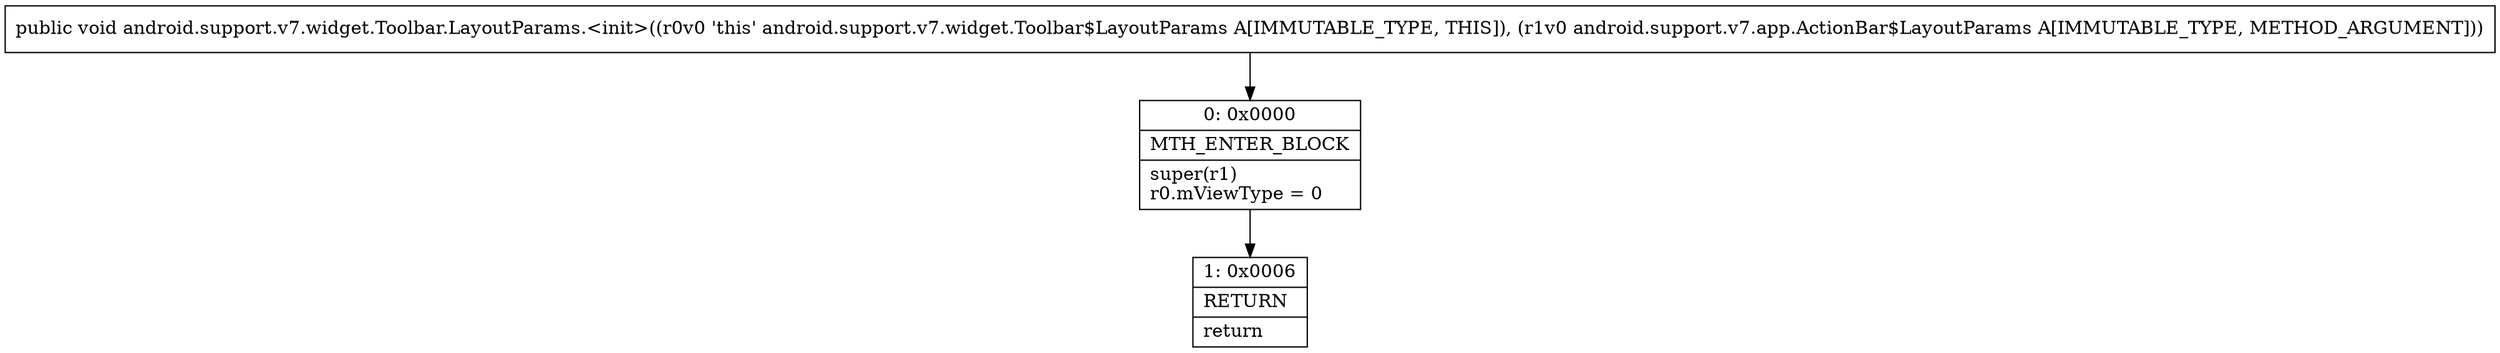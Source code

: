 digraph "CFG forandroid.support.v7.widget.Toolbar.LayoutParams.\<init\>(Landroid\/support\/v7\/app\/ActionBar$LayoutParams;)V" {
Node_0 [shape=record,label="{0\:\ 0x0000|MTH_ENTER_BLOCK\l|super(r1)\lr0.mViewType = 0\l}"];
Node_1 [shape=record,label="{1\:\ 0x0006|RETURN\l|return\l}"];
MethodNode[shape=record,label="{public void android.support.v7.widget.Toolbar.LayoutParams.\<init\>((r0v0 'this' android.support.v7.widget.Toolbar$LayoutParams A[IMMUTABLE_TYPE, THIS]), (r1v0 android.support.v7.app.ActionBar$LayoutParams A[IMMUTABLE_TYPE, METHOD_ARGUMENT])) }"];
MethodNode -> Node_0;
Node_0 -> Node_1;
}


